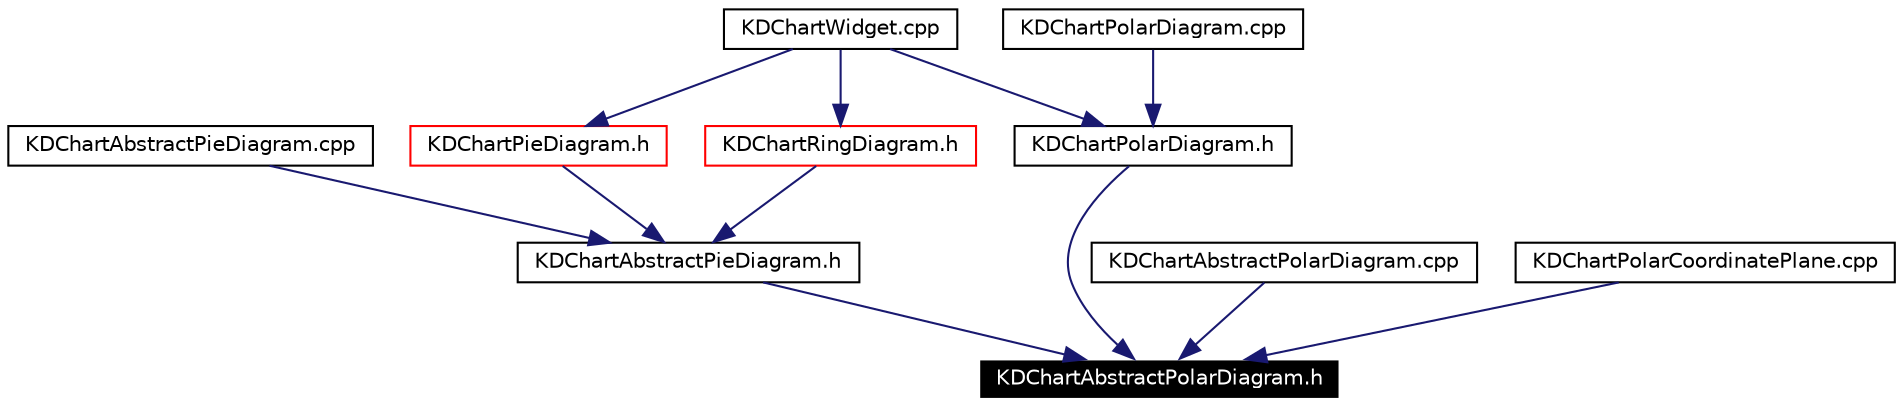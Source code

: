 digraph G
{
  edge [fontname="Helvetica",fontsize=10,labelfontname="Helvetica",labelfontsize=10];
  node [fontname="Helvetica",fontsize=10,shape=record];
  Node805 [label="KDChartAbstractPolarDiagram.h",height=0.2,width=0.4,color="white", fillcolor="black", style="filled" fontcolor="white"];
  Node806 -> Node805 [color="midnightblue",fontsize=10,style="solid",fontname="Helvetica"];
  Node806 [label="KDChartAbstractPieDiagram.h",height=0.2,width=0.4,color="black",URL="$_k_d_chart_abstract_pie_diagram_8h.html"];
  Node807 -> Node806 [color="midnightblue",fontsize=10,style="solid",fontname="Helvetica"];
  Node807 [label="KDChartAbstractPieDiagram.cpp",height=0.2,width=0.4,color="black",URL="$_k_d_chart_abstract_pie_diagram_8cpp.html"];
  Node808 -> Node806 [color="midnightblue",fontsize=10,style="solid",fontname="Helvetica"];
  Node808 [label="KDChartPieDiagram.h",height=0.2,width=0.4,color="red",URL="$_k_d_chart_pie_diagram_8h.html"];
  Node810 -> Node808 [color="midnightblue",fontsize=10,style="solid",fontname="Helvetica"];
  Node810 [label="KDChartWidget.cpp",height=0.2,width=0.4,color="black",URL="$_k_d_chart_widget_8cpp.html"];
  Node811 -> Node806 [color="midnightblue",fontsize=10,style="solid",fontname="Helvetica"];
  Node811 [label="KDChartRingDiagram.h",height=0.2,width=0.4,color="red",URL="$_k_d_chart_ring_diagram_8h.html"];
  Node810 -> Node811 [color="midnightblue",fontsize=10,style="solid",fontname="Helvetica"];
  Node813 -> Node805 [color="midnightblue",fontsize=10,style="solid",fontname="Helvetica"];
  Node813 [label="KDChartAbstractPolarDiagram.cpp",height=0.2,width=0.4,color="black",URL="$_k_d_chart_abstract_polar_diagram_8cpp.html"];
  Node814 -> Node805 [color="midnightblue",fontsize=10,style="solid",fontname="Helvetica"];
  Node814 [label="KDChartPolarCoordinatePlane.cpp",height=0.2,width=0.4,color="black",URL="$_k_d_chart_polar_coordinate_plane_8cpp.html"];
  Node815 -> Node805 [color="midnightblue",fontsize=10,style="solid",fontname="Helvetica"];
  Node815 [label="KDChartPolarDiagram.h",height=0.2,width=0.4,color="black",URL="$_k_d_chart_polar_diagram_8h.html"];
  Node816 -> Node815 [color="midnightblue",fontsize=10,style="solid",fontname="Helvetica"];
  Node816 [label="KDChartPolarDiagram.cpp",height=0.2,width=0.4,color="black",URL="$_k_d_chart_polar_diagram_8cpp.html"];
  Node810 -> Node815 [color="midnightblue",fontsize=10,style="solid",fontname="Helvetica"];
}
